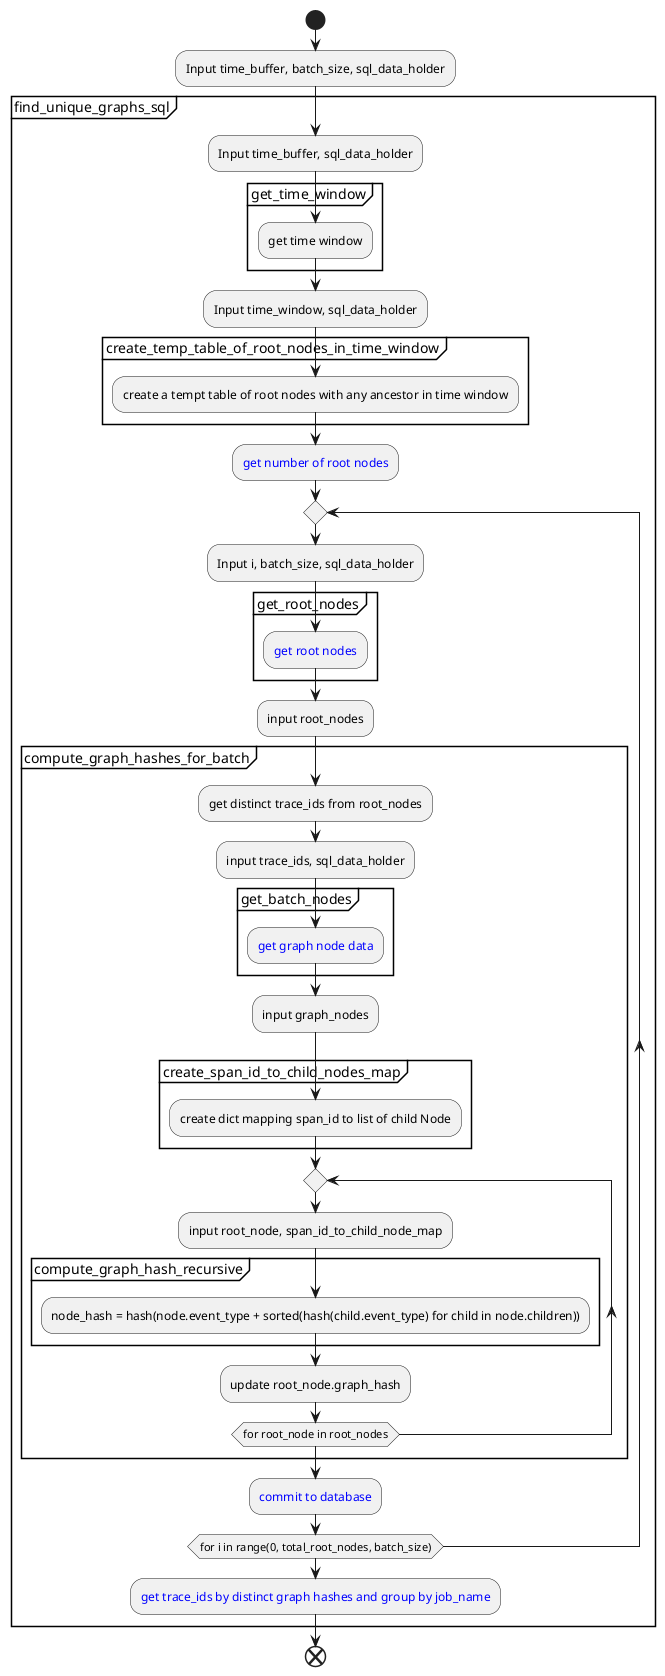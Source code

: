 @startuml
    start
    :Input time_buffer, batch_size, sql_data_holder;
    partition "find_unique_graphs_sql" {
    :Input time_buffer, sql_data_holder;
    partition "get_time_window" {
        :get time window;
    }
    :Input time_window, sql_data_holder;
    partition "create_temp_table_of_root_nodes_in_time_window" {
        :create a tempt table of root nodes with any ancestor in time window;
    }
        :<color:Blue>get number of root nodes;
        repeat
        :Input i, batch_size, sql_data_holder;
        partition "get_root_nodes" {
        :<color:Blue>get root nodes;
        }
        :input root_nodes;
            partition "compute_graph_hashes_for_batch" {
                :get distinct trace_ids from root_nodes;
                :input trace_ids, sql_data_holder;
                partition "get_batch_nodes" {
                    :<color:Blue>get graph node data;
                }
                :input graph_nodes;
                partition "create_span_id_to_child_nodes_map" {
                    :create dict mapping span_id to list of child Node;
                }
            repeat
            :input root_node, span_id_to_child_node_map;
            partition "compute_graph_hash_recursive" {
                :node_hash = hash(node.event_type + sorted(hash(child.event_type) for child in node.children));
            }
            :update root_node.graph_hash;
            repeat while(for root_node in root_nodes)
            }
            :<color:Blue>commit to database;
        repeat while (for i in range(0, total_root_nodes, batch_size))
        :<color:Blue>get trace_ids by distinct graph hashes and group by job_name;
    }
    end
@enduml

